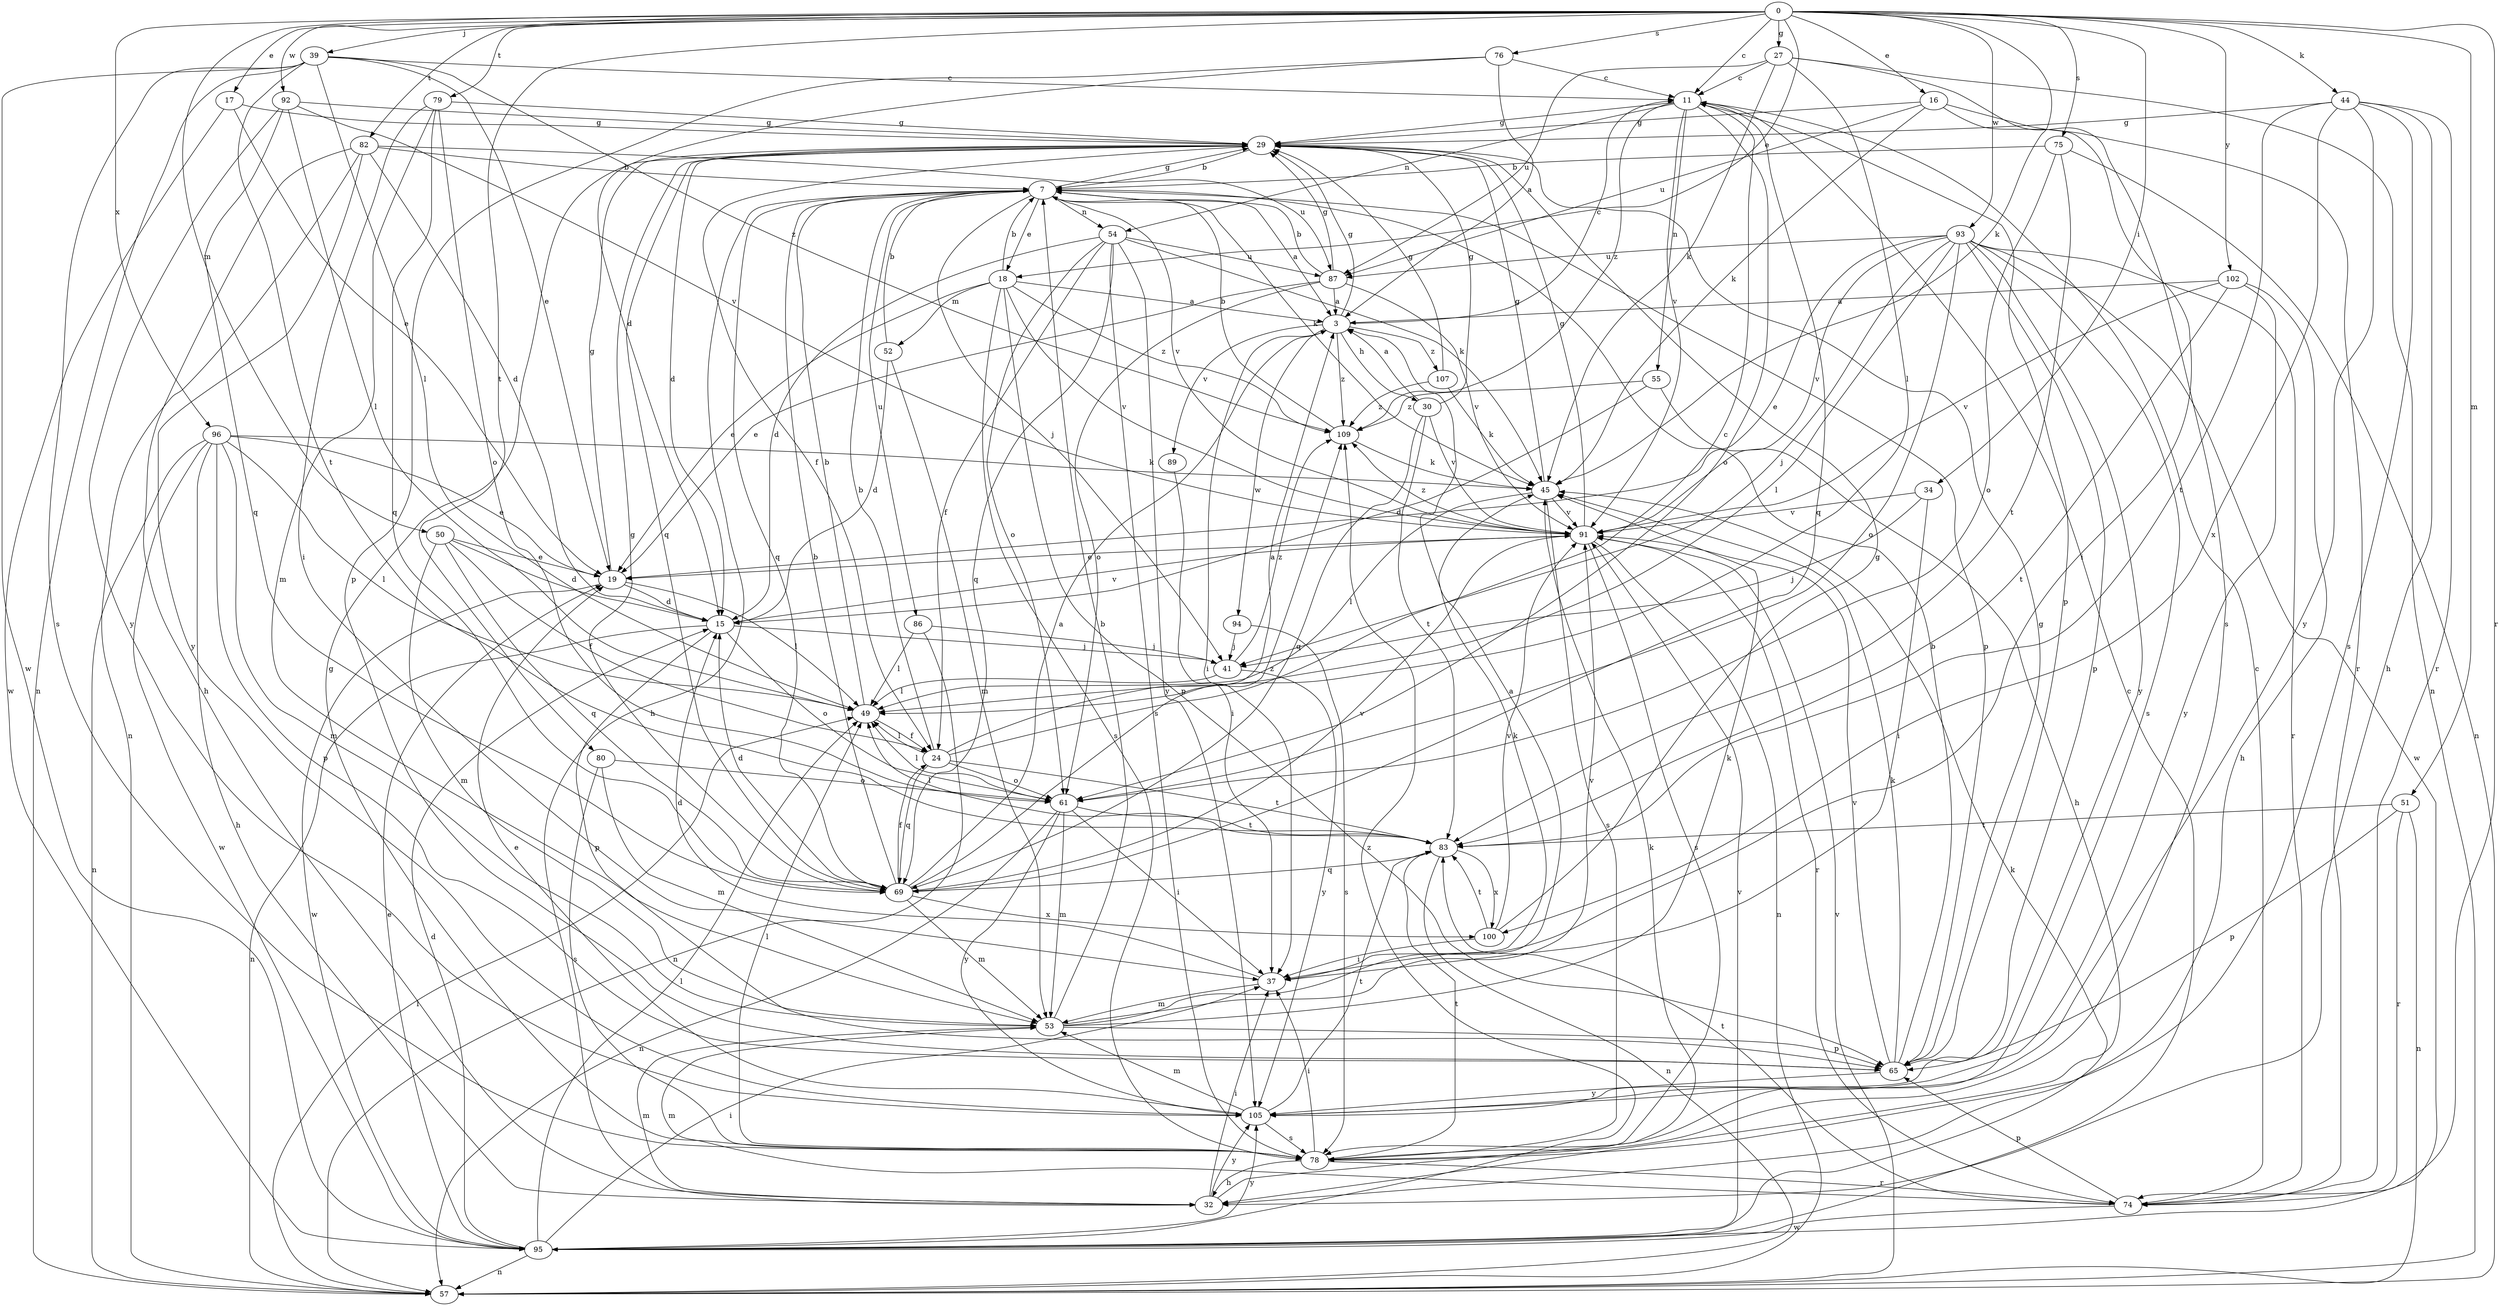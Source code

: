 strict digraph  {
0;
3;
7;
11;
15;
16;
17;
18;
19;
24;
27;
29;
30;
32;
34;
37;
39;
41;
44;
45;
49;
50;
51;
52;
53;
54;
55;
57;
61;
65;
69;
74;
75;
76;
78;
79;
80;
82;
83;
86;
87;
89;
91;
92;
93;
94;
95;
96;
100;
102;
105;
107;
109;
0 -> 11  [label=c];
0 -> 16  [label=e];
0 -> 17  [label=e];
0 -> 18  [label=e];
0 -> 27  [label=g];
0 -> 34  [label=i];
0 -> 39  [label=j];
0 -> 44  [label=k];
0 -> 45  [label=k];
0 -> 50  [label=m];
0 -> 51  [label=m];
0 -> 74  [label=r];
0 -> 75  [label=s];
0 -> 76  [label=s];
0 -> 79  [label=t];
0 -> 80  [label=t];
0 -> 82  [label=t];
0 -> 92  [label=w];
0 -> 93  [label=w];
0 -> 96  [label=x];
0 -> 102  [label=y];
3 -> 11  [label=c];
3 -> 29  [label=g];
3 -> 30  [label=h];
3 -> 37  [label=i];
3 -> 89  [label=v];
3 -> 94  [label=w];
3 -> 107  [label=z];
3 -> 109  [label=z];
7 -> 3  [label=a];
7 -> 18  [label=e];
7 -> 29  [label=g];
7 -> 32  [label=h];
7 -> 41  [label=j];
7 -> 45  [label=k];
7 -> 54  [label=n];
7 -> 65  [label=p];
7 -> 69  [label=q];
7 -> 86  [label=u];
7 -> 91  [label=v];
11 -> 29  [label=g];
11 -> 54  [label=n];
11 -> 55  [label=n];
11 -> 61  [label=o];
11 -> 65  [label=p];
11 -> 69  [label=q];
11 -> 91  [label=v];
11 -> 109  [label=z];
15 -> 41  [label=j];
15 -> 57  [label=n];
15 -> 61  [label=o];
15 -> 65  [label=p];
15 -> 91  [label=v];
16 -> 29  [label=g];
16 -> 37  [label=i];
16 -> 45  [label=k];
16 -> 74  [label=r];
16 -> 87  [label=u];
17 -> 19  [label=e];
17 -> 29  [label=g];
17 -> 95  [label=w];
18 -> 3  [label=a];
18 -> 7  [label=b];
18 -> 19  [label=e];
18 -> 52  [label=m];
18 -> 65  [label=p];
18 -> 78  [label=s];
18 -> 91  [label=v];
18 -> 109  [label=z];
19 -> 15  [label=d];
19 -> 29  [label=g];
19 -> 49  [label=l];
19 -> 95  [label=w];
24 -> 3  [label=a];
24 -> 7  [label=b];
24 -> 11  [label=c];
24 -> 49  [label=l];
24 -> 61  [label=o];
24 -> 69  [label=q];
24 -> 83  [label=t];
27 -> 11  [label=c];
27 -> 45  [label=k];
27 -> 49  [label=l];
27 -> 57  [label=n];
27 -> 78  [label=s];
27 -> 87  [label=u];
29 -> 7  [label=b];
29 -> 15  [label=d];
29 -> 24  [label=f];
29 -> 69  [label=q];
30 -> 3  [label=a];
30 -> 29  [label=g];
30 -> 69  [label=q];
30 -> 83  [label=t];
30 -> 91  [label=v];
32 -> 37  [label=i];
32 -> 45  [label=k];
32 -> 53  [label=m];
32 -> 105  [label=y];
34 -> 37  [label=i];
34 -> 41  [label=j];
34 -> 91  [label=v];
37 -> 15  [label=d];
37 -> 45  [label=k];
37 -> 53  [label=m];
39 -> 11  [label=c];
39 -> 19  [label=e];
39 -> 49  [label=l];
39 -> 57  [label=n];
39 -> 78  [label=s];
39 -> 83  [label=t];
39 -> 95  [label=w];
39 -> 109  [label=z];
41 -> 49  [label=l];
41 -> 105  [label=y];
41 -> 109  [label=z];
44 -> 29  [label=g];
44 -> 32  [label=h];
44 -> 74  [label=r];
44 -> 78  [label=s];
44 -> 83  [label=t];
44 -> 100  [label=x];
44 -> 105  [label=y];
45 -> 29  [label=g];
45 -> 49  [label=l];
45 -> 78  [label=s];
45 -> 91  [label=v];
49 -> 7  [label=b];
49 -> 24  [label=f];
50 -> 15  [label=d];
50 -> 19  [label=e];
50 -> 24  [label=f];
50 -> 53  [label=m];
50 -> 69  [label=q];
51 -> 57  [label=n];
51 -> 65  [label=p];
51 -> 74  [label=r];
51 -> 83  [label=t];
52 -> 7  [label=b];
52 -> 15  [label=d];
52 -> 53  [label=m];
53 -> 3  [label=a];
53 -> 7  [label=b];
53 -> 45  [label=k];
53 -> 65  [label=p];
53 -> 91  [label=v];
54 -> 15  [label=d];
54 -> 24  [label=f];
54 -> 45  [label=k];
54 -> 61  [label=o];
54 -> 69  [label=q];
54 -> 78  [label=s];
54 -> 87  [label=u];
54 -> 105  [label=y];
55 -> 15  [label=d];
55 -> 32  [label=h];
55 -> 109  [label=z];
57 -> 49  [label=l];
57 -> 91  [label=v];
61 -> 37  [label=i];
61 -> 49  [label=l];
61 -> 53  [label=m];
61 -> 57  [label=n];
61 -> 83  [label=t];
61 -> 105  [label=y];
65 -> 7  [label=b];
65 -> 29  [label=g];
65 -> 45  [label=k];
65 -> 91  [label=v];
65 -> 105  [label=y];
69 -> 3  [label=a];
69 -> 7  [label=b];
69 -> 15  [label=d];
69 -> 24  [label=f];
69 -> 29  [label=g];
69 -> 53  [label=m];
69 -> 91  [label=v];
69 -> 100  [label=x];
69 -> 109  [label=z];
74 -> 11  [label=c];
74 -> 53  [label=m];
74 -> 65  [label=p];
74 -> 83  [label=t];
74 -> 95  [label=w];
75 -> 7  [label=b];
75 -> 57  [label=n];
75 -> 61  [label=o];
75 -> 83  [label=t];
76 -> 3  [label=a];
76 -> 11  [label=c];
76 -> 15  [label=d];
76 -> 65  [label=p];
78 -> 29  [label=g];
78 -> 32  [label=h];
78 -> 37  [label=i];
78 -> 49  [label=l];
78 -> 74  [label=r];
78 -> 83  [label=t];
79 -> 29  [label=g];
79 -> 37  [label=i];
79 -> 53  [label=m];
79 -> 61  [label=o];
79 -> 69  [label=q];
80 -> 53  [label=m];
80 -> 61  [label=o];
80 -> 78  [label=s];
82 -> 7  [label=b];
82 -> 15  [label=d];
82 -> 32  [label=h];
82 -> 57  [label=n];
82 -> 87  [label=u];
82 -> 105  [label=y];
83 -> 49  [label=l];
83 -> 57  [label=n];
83 -> 69  [label=q];
83 -> 100  [label=x];
86 -> 41  [label=j];
86 -> 49  [label=l];
86 -> 57  [label=n];
87 -> 3  [label=a];
87 -> 7  [label=b];
87 -> 19  [label=e];
87 -> 29  [label=g];
87 -> 61  [label=o];
87 -> 91  [label=v];
89 -> 37  [label=i];
91 -> 19  [label=e];
91 -> 29  [label=g];
91 -> 57  [label=n];
91 -> 74  [label=r];
91 -> 78  [label=s];
91 -> 109  [label=z];
92 -> 29  [label=g];
92 -> 49  [label=l];
92 -> 69  [label=q];
92 -> 91  [label=v];
92 -> 105  [label=y];
93 -> 19  [label=e];
93 -> 41  [label=j];
93 -> 49  [label=l];
93 -> 61  [label=o];
93 -> 65  [label=p];
93 -> 74  [label=r];
93 -> 78  [label=s];
93 -> 87  [label=u];
93 -> 91  [label=v];
93 -> 95  [label=w];
93 -> 105  [label=y];
94 -> 41  [label=j];
94 -> 78  [label=s];
95 -> 11  [label=c];
95 -> 15  [label=d];
95 -> 19  [label=e];
95 -> 37  [label=i];
95 -> 45  [label=k];
95 -> 49  [label=l];
95 -> 57  [label=n];
95 -> 91  [label=v];
95 -> 105  [label=y];
95 -> 109  [label=z];
96 -> 19  [label=e];
96 -> 32  [label=h];
96 -> 45  [label=k];
96 -> 49  [label=l];
96 -> 53  [label=m];
96 -> 57  [label=n];
96 -> 65  [label=p];
96 -> 95  [label=w];
100 -> 29  [label=g];
100 -> 37  [label=i];
100 -> 83  [label=t];
100 -> 91  [label=v];
102 -> 3  [label=a];
102 -> 32  [label=h];
102 -> 83  [label=t];
102 -> 91  [label=v];
102 -> 105  [label=y];
105 -> 19  [label=e];
105 -> 53  [label=m];
105 -> 78  [label=s];
105 -> 83  [label=t];
107 -> 29  [label=g];
107 -> 45  [label=k];
107 -> 109  [label=z];
109 -> 7  [label=b];
109 -> 45  [label=k];
}
